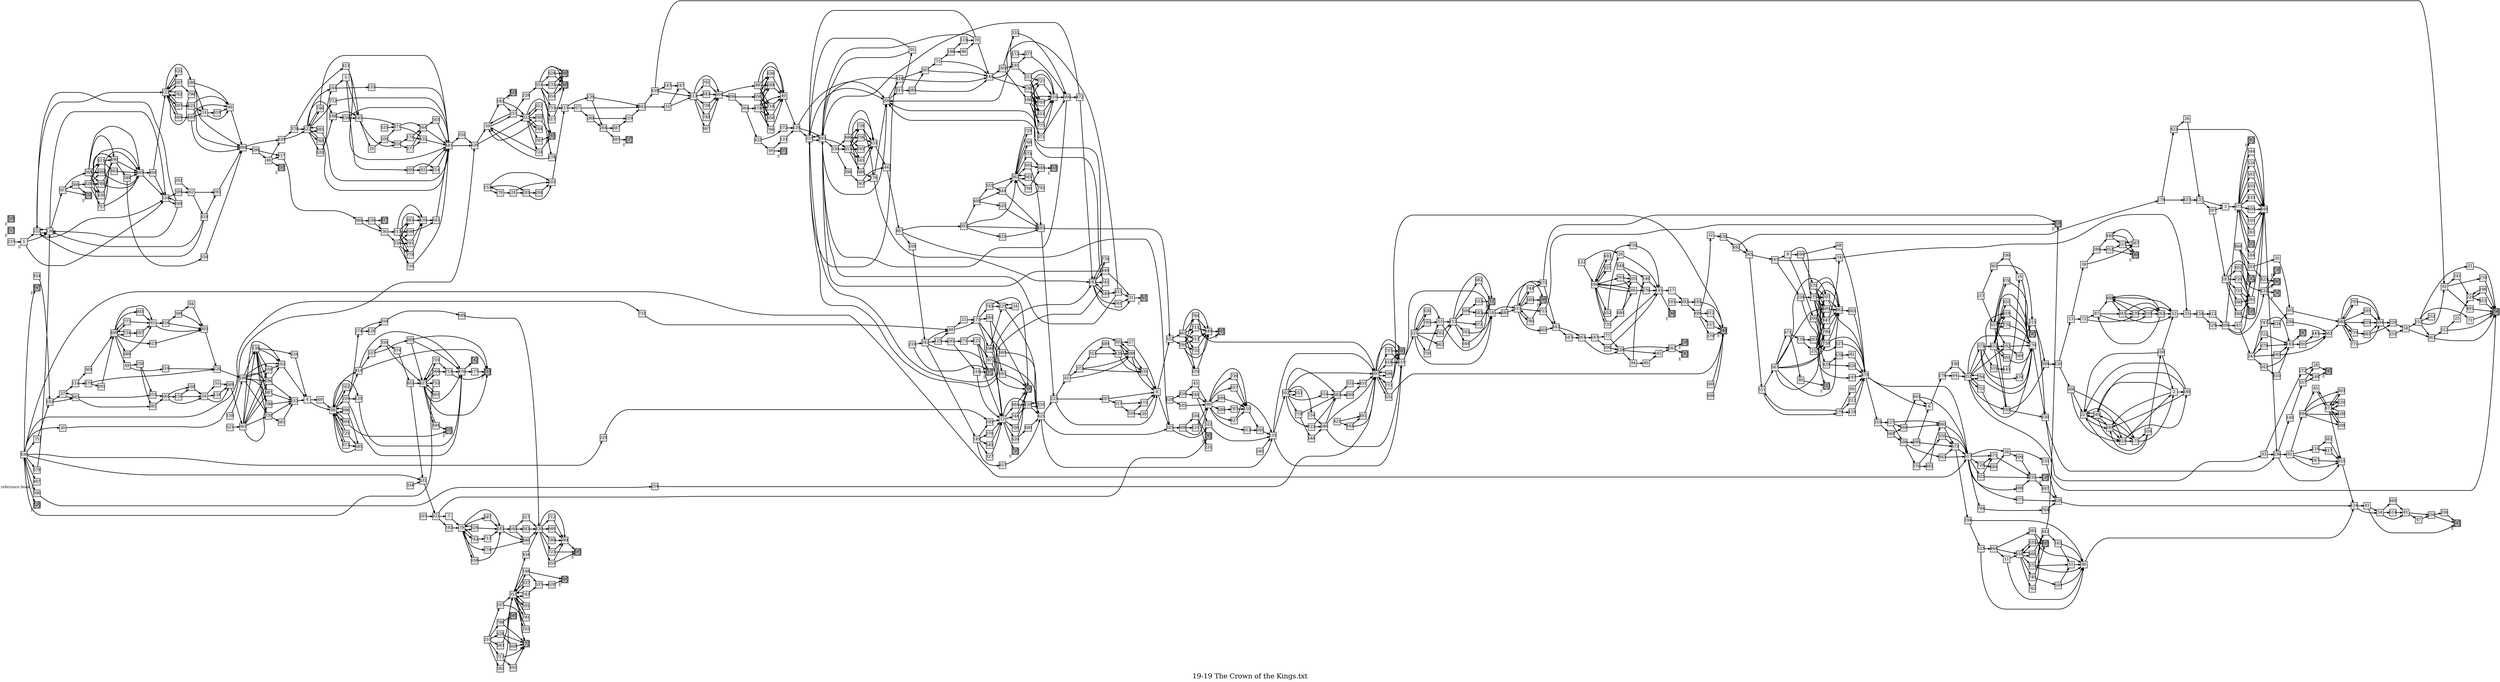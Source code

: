 digraph g{
  graph [ label="19-19 The Crown of the Kings.txt" rankdir=LR, ordering=out, fontsize=36, nodesep="0.35", ranksep="0.45"];
  node  [shape=rect, penwidth=2, fontsize=20, style=filled, fillcolor=grey90, margin="0,0", labelfloat=true, regular=true, fixedsize=true];
  edge  [labelfloat=true, penwidth=3, fontsize=12];
  1	[ xlabel="S" ];
  1 -> 222;
  1 -> 136;
  1 -> 534;
  2 -> 349;
  2 -> 180;
  2 -> 249;
  3 -> 375;
  4 -> 69;
  4 -> 98;
  5 -> 545;
  5 -> 260;
  6 -> 178;
  7 -> 79;
  8 -> 532;
  8 -> 325;
  9 -> 275;
  9 -> 166;
  9 -> 200;
  10 -> 247;
  10 -> 113;
  11 -> 516;
  11 -> 96;
  12 -> 159;
  12 -> 664;
  12 -> 748;
  12 -> 708;
  12 -> 639;
  12 -> 720;
  13 -> 38;
  13 -> 72;
  14 -> 318;
  14 -> 99;
  15	[ xlabel="E", shape=Msquare, fontsize=20, fillcolor=grey70 ];
  16 -> 55;
  16 -> 134;
  16 -> 269;
  17 -> 392;
  18 -> 515;
  18 -> 480;
  19 -> 285;
  19 -> 270;
  20 -> 141;
  21 -> 296;
  22 -> 171;
  23 -> 462;
  23 -> 707;
  23 -> 647;
  23 -> 790;
  23 -> 758;
  23 -> 605;
  24 -> 103;
  24 -> 283;
  25 -> 224;
  26 -> 137;
  27 -> 8;
  28 -> 182;
  29 -> 209;
  30 -> 539;
  31 -> 63;
  32 -> 538;
  33 -> 154;
  34 -> 225;
  35 -> 301;
  36 -> 513;
  36 -> 338;
  37 -> 114;
  37 -> 465;
  38 -> 288;
  38 -> 367;
  39 -> 8;
  40 -> 129;
  41 -> 54;
  41 -> 541;
  42 -> 542;
  43 -> 122;
  43 -> 243;
  44 -> 467;
  45 -> 90;
  46 -> 339;
  46 -> 117;
  46 -> 151;
  47 -> 256;
  48 -> 22;
  48 -> 171;
  49 -> 250;
  49 -> 324;
  50 -> 133;
  50 -> 273;
  51 -> 96;
  52 -> 33;
  53 -> 112;
  53 -> 18;
  54 -> 460;
  54 -> 514;
  54 -> 81;
  55 -> 269;
  56 -> 235;
  56 -> 299;
  57	[ xlabel="E", shape=Msquare, fontsize=20, fillcolor=grey70 ];
  58 -> 152;
  58 -> 363;
  59 -> 183;
  59 -> 257;
  60 -> 479;
  61 -> 302;
  61 -> 372;
  61 -> 388;
  62 -> 293;
  62 -> 419;
  63	[ xlabel="E", shape=Msquare, fontsize=20, fillcolor=grey70 ];
  64 -> 251;
  65 -> 458;
  65 -> 305;
  66 -> 276;
  66 -> 160;
  67 -> 342;
  67 -> 289;
  68 -> 479;
  69 -> 98;
  70 -> 144;
  70 -> 253;
  70 -> 493;
  71 -> 296;
  72 -> 87;
  72 -> 239;
  73 -> 186;
  73 -> 144;
  74 -> 33;
  75 -> 102;
  76	[ xlabel="E", shape=Msquare, fontsize=20, fillcolor=grey70 ];
  77 -> 141;
  77 -> 428;
  78 -> 153;
  78 -> 24;
  79 -> 245;
  79 -> 587;
  79 -> 626;
  79 -> 742;
  79 -> 774;
  79 -> 658;
  80 -> 42;
  81 -> 256;
  81 -> 47;
  82 -> 479;
  83 -> 441;
  83 -> 314;
  84 -> 305;
  85 -> 473;
  86 -> 70;
  87 -> 488;
  87 -> 341;
  87 -> 359;
  88 -> 40;
  88 -> 766;
  88 -> 636;
  88 -> 599;
  88 -> 718;
  88 -> 656;
  89 -> 333;
  90 -> 110;
  90 -> 739;
  90 -> 657;
  90 -> 699;
  90 -> 588;
  90 -> 627;
  90 -> 313;
  91 -> 494;
  91 -> 116;
  91 -> 267;
  91 -> 310;
  92 -> 241;
  92 -> 278;
  92 -> 491;
  93 -> 272;
  93 -> 236;
  94 -> 146;
  94 -> 80;
  95 -> 253;
  95 -> 493;
  96 -> 124;
  97 -> 425;
  97 -> 12;
  98 -> 120;
  98 -> 414;
  98 -> 259;
  98 -> 673;
  98 -> 767;
  98 -> 696;
  98 -> 604;
  98 -> 725;
  99 -> 384;
  100 -> 52;
  100 -> 227;
  100 -> 2;
  101 -> 392;
  102 -> 37;
  102 -> 465;
  103 -> 411;
  104 -> 282;
  104 -> 231;
  105 -> 448;
  106 -> 510;
  106 -> 793;
  106 -> 614;
  106 -> 775;
  106 -> 727;
  106 -> 671;
  107 -> 351;
  107 -> 172;
  108 -> 473;
  109 -> 242;
  110 -> 340;
  111	[ xlabel="E", shape=Msquare, fontsize=20, fillcolor=grey70 ];
  112 -> 15;
  112 -> 682;
  112 -> 594;
  112 -> 672;
  112 -> 783;
  112 -> 644;
  113 -> 304;
  113 -> 791;
  113 -> 643;
  113 -> 736;
  113 -> 749;
  113 -> 667;
  114 -> 369;
  114 -> 470;
  115 -> 8;
  116 -> 382;
  116 -> 417;
  117 -> 380;
  118 -> 479;
  119 -> 70;
  120 -> 476;
  121 -> 97;
  121 -> 57;
  121 -> 12;
  122	[ xlabel="E", shape=Msquare, fontsize=20, fillcolor=grey70 ];
  123 -> 286;
  123 -> 635;
  123 -> 607;
  123 -> 782;
  123 -> 697;
  123 -> 669;
  124 -> 41;
  124 -> 54;
  125 -> 48;
  125 -> 291;
  126 -> 358;
  127 -> 360;
  127 -> 466;
  127 -> 506;
  128	[ xlabel="E", shape=Msquare, fontsize=20, fillcolor=grey70 ];
  129 -> 206;
  129 -> 493;
  129 -> 253;
  130	[ xlabel="E", shape=Msquare, fontsize=20, fillcolor=grey70 ];
  131 -> 90;
  132 -> 20;
  132 -> 160;
  133 -> 129;
  134 -> 269;
  135 -> 397;
  135 -> 502;
  135 -> 519;
  136 -> 222;
  136 -> 534;
  136 -> 507;
  137 -> 3;
  137 -> 297;
  138 -> 234;
  138 -> 162;
  138 -> 650;
  138 -> 786;
  138 -> 687;
  138 -> 706;
  138 -> 730;
  139 -> 342;
  139 -> 264;
  140 -> 357;
  141 -> 17;
  141 -> 266;
  142	[ xlabel="E", shape=Msquare, fontsize=20, fillcolor=grey70 ];
  143 -> 19;
  144 -> 295;
  144 -> 536;
  144 -> 335;
  145 -> 347;
  145 -> 391;
  146 -> 141;
  147 -> 247;
  148 -> 800;
  148 -> 537;
  148 -> 351;
  149 -> 195;
  149 -> 570;
  149 -> 549;
  149 -> 327;
  149 -> 457;
  150 -> 13;
  150 -> 308;
  151	[ xlabel="E", shape=Msquare, fontsize=20, fillcolor=grey70 ];
  152 -> 21;
  152 -> 71;
  152 -> 252;
  152 -> 92;
  152 -> 363;
  153 -> 103;
  153 -> 283;
  153 -> 78;
  154 -> 412;
  154 -> 529;
  155 -> 441;
  156 -> 168;
  156 -> 16;
  157 -> 344;
  158 -> 198;
  159 -> 316;
  159 -> 425;
  160 -> 66;
  160 -> 205;
  160 -> 652;
  160 -> 693;
  160 -> 621;
  160 -> 763;
  160 -> 735;
  161 -> 9;
  161 -> 258;
  161 -> 74;
  162 -> 4;
  163 -> 96;
  163 -> 51;
  164 -> 481;
  164 -> 397;
  165	[ xlabel="E", shape=Msquare, fontsize=20, fillcolor=grey70 ];
  166 -> 68;
  166 -> 370;
  167 -> 77;
  167 -> 306;
  168 -> 16;
  169 -> 222;
  169 -> 136;
  169 -> 534;
  170 -> 203;
  170 -> 23;
  171 -> 225;
  171 -> 745;
  171 -> 584;
  171 -> 695;
  171 -> 660;
  171 -> 590;
  172	[ xlabel="E", shape=Msquare, fontsize=20, fillcolor=grey70 ];
  173 -> 377;
  174 -> 564;
  174 -> 435;
  175 -> 349;
  175 -> 554;
  175 -> 2;
  176 -> 206;
  176 -> 193;
  177 -> 214;
  178 -> 190;
  178 -> 64;
  179 -> 422;
  179 -> 437;
  180 -> 249;
  180 -> 227;
  180 -> 349;
  181 -> 90;
  182	[ xlabel="E", shape=Msquare, fontsize=20, fillcolor=grey70 ];
  183 -> 424;
  183 -> 323;
  183 -> 257;
  184 -> 448;
  185 -> 344;
  186 -> 119;
  186 -> 86;
  187 -> 281;
  187 -> 602;
  187 -> 726;
  187 -> 755;
  187 -> 690;
  187 -> 668;
  188 -> 545;
  188 -> 456;
  189 -> 430;
  190 -> 251;
  191 -> 377;
  191 -> 213;
  192 -> 79;
  193 -> 776;
  193 -> 649;
  193 -> 741;
  193 -> 640;
  193 -> 761;
  193 -> 31;
  194 -> 96;
  194 -> 523;
  195 -> 12;
  196 -> 296;
  196 -> 224;
  197 -> 479;
  198 -> 138;
  198 -> 162;
  198 -> 687;
  198 -> 706;
  198 -> 730;
  198 -> 786;
  198 -> 650;
  199 -> 19;
  200 -> 527;
  200 -> 429;
  201 -> 35;
  201 -> 423;
  202 -> 62;
  203 -> 333;
  204 -> 103;
  205 -> 276;
  206 -> 416;
  206 -> 311;
  207 -> 321;
  208 -> 473;
  209 -> 371;
  209 -> 354;
  210 -> 107;
  210 -> 798;
  210 -> 628;
  210 -> 683;
  210 -> 717;
  210 -> 582;
  211 -> 361;
  211 -> 557;
  212 -> 479;
  213 -> 510;
  213 -> 614;
  213 -> 671;
  213 -> 727;
  213 -> 775;
  213 -> 793;
  214	[ xlabel="E", shape=Msquare, fontsize=20, fillcolor=grey70 ];
  215 -> 399;
  215 -> 230;
  216 -> 242;
  216 -> 57;
  217 -> 115;
  217 -> 320;
  218 -> 57;
  218 -> 12;
  219 -> 342;
  220 -> 198;
  221 -> 53;
  221 -> 630;
  221 -> 795;
  221 -> 702;
  221 -> 662;
  221 -> 750;
  221 -> 18;
  222 -> 123;
  222 -> 136;
  222 -> 534;
  223 -> 367;
  223 -> 484;
  224 -> 196;
  224 -> 415;
  225 -> 34;
  225 -> 425;
  226 -> 473;
  227 -> 410;
  227 -> 349;
  227 -> 249;
  228 -> 551;
  229 -> 195;
  230 -> 236;
  230 -> 93;
  321 -> 282;
  232 -> 76;
  232 -> 290;
  232 -> 130;
  232 -> 385;
  233 -> 61;
  233 -> 287;
  233 -> 8;
  234 -> 4;
  235 -> 426;
  236 -> 140;
  236 -> 91;
  236 -> 310;
  237 -> 1;
  238	[ xlabel="E", shape=Msquare, fontsize=20, fillcolor=grey70 ];
  239 -> 262;
  239 -> 359;
  239 -> 488;
  240 -> 135;
  241 -> 224;
  242 -> 48;
  242 -> 125;
  242 -> 149;
  242 -> 57;
  243 -> 747;
  243 -> 722;
  243 -> 679;
  243 -> 593;
  243 -> 642;
  244 -> 5;
  244 -> 155;
  245 -> 546;
  245 -> 486;
  246 -> 90;
  246 -> 322;
  247 -> 113;
  248 -> 182;
  249 -> 175;
  249 -> 227;
  249 -> 410;
  250 -> 355;
  250 -> 381;
  251 -> 270;
  251 -> 373;
  251 -> 592;
  251 -> 619;
  251 -> 794;
  251 -> 752;
  251 -> 709;
  251 -> 296;
  253 -> 206;
  253 -> 493;
  253 -> 193;
  254 -> 397;
  255 -> 58;
  256 -> 336;
  256 -> 541;
  257 -> 228;
  257 -> 323;
  257 -> 59;
  258 -> 275;
  258 -> 197;
  259 -> 274;
  259 -> 414;
  259 -> 120;
  259 -> 476;
  260 -> 314;
  260 -> 83;
  261 -> 448;
  262 -> 87;
  262 -> 488;
  262 -> 52;
  263 -> 167;
  263 -> 428;
  264 -> 387;
  264 -> 487;
  265 -> 499;
  266	[ xlabel="E", shape=Msquare, fontsize=20, fillcolor=grey70 ];
  267 -> 310;
  268 -> 469;
  268 -> 490;
  268 -> 638;
  268 -> 611;
  268 -> 686;
  268 -> 788;
  268 -> 757;
  269 -> 561;
  270 -> 230;
  271 -> 97;
  271 -> 121;
  272 -> 28;
  272 -> 248;
  273	[ xlabel="E", shape=Msquare, fontsize=20, fillcolor=grey70 ];
  274 -> 358;
  274 -> 126;
  275 -> 462;
  275 -> 647;
  275 -> 707;
  275 -> 605;
  275 -> 790;
  275 -> 758;
  276 -> 141;
  277 -> 564;
  277 -> 435;
  278 -> 296;
  279 -> 60;
  279 -> 212;
  279 -> 118;
  279 -> 511;
  280 -> 307;
  280 -> 144;
  281 -> 448;
  282	[ xlabel="E", shape=Msquare, fontsize=20, fillcolor=grey70 ];
  283 -> 204;
  283 -> 103;
  284 -> 168;
  284 -> 156;
  284 -> 16;
  285	[ xlabel="E", shape=Msquare, fontsize=20, fillcolor=grey70 ];
  286 -> 99;
  286 -> 14;
  286 -> 384;
  287 -> 8;
  287 -> 217;
  288 -> 440;
  288 -> 352;
  289 -> 219;
  289 -> 264;
  290 -> 463;
  291 -> 271;
  291 -> 218;
  292	[ xlabel="E", shape=Msquare, fontsize=20, fillcolor=grey70 ];
  293 -> 384;
  294 -> 449;
  294 -> 670;
  294 -> 784;
  294 -> 711;
  294 -> 613;
  294 -> 732;
  295 -> 335;
  295 -> 191;
  295 -> 106;
  296	[ xlabel="E", shape=Msquare, fontsize=20, fillcolor=grey70 ];
  297 -> 3;
  297 -> 187;
  298 -> 117;
  298 -> 46;
  299 -> 332;
  300 -> 344;
  301 -> 580;
  302 -> 27;
  302 -> 388;
  302 -> 535;
  303 -> 473;
  304 -> 88;
  304 -> 496;
  305 -> 220;
  306 -> 141;
  306 -> 428;
  307 -> 73;
  307 -> 144;
  308 -> 175;
  308 -> 227;
  308 -> 410;
  309 -> 62;
  310 -> 124;
  311 -> 280;
  311 -> 95;
  312 -> 344;
  313 -> 340;
  314 -> 441;
  315	[ xlabel="E", shape=Msquare, fontsize=20, fillcolor=grey70 ];
  316 -> 159;
  317 -> 430;
  318 -> 99;
  319 -> 127;
  319 -> 560;
  320 -> 115;
  320 -> 39;
  321 -> 7;
  321 -> 192;
  322 -> 135;
  323 -> 165;
  323 -> 612;
  323 -> 785;
  323 -> 704;
  323 -> 797;
  323 -> 724;
  324 -> 220;
  325 -> 568;
  325 -> 322;
  326 -> 479;
  327 -> 12;
  328 -> 490;
  328 -> 469;
  328 -> 611;
  328 -> 788;
  328 -> 638;
  328 -> 757;
  328 -> 686;
  329 -> 58;
  330 -> 446;
  330 -> 553;
  330 -> 396;
  331 -> 451;
  332 -> 497;
  332 -> 128;
  333	[ xlabel="E", shape=Msquare, fontsize=20, fillcolor=grey70 ];
  334 -> 631;
  335 -> 566;
  336 -> 541;
  337 -> 356;
  337 -> 389;
  338 -> 450;
  338 -> 661;
  338 -> 598;
  338 -> 701;
  338 -> 778;
  338 -> 716;
  339 -> 378;
  339 -> 522;
  340 -> 135;
  341 -> 262;
  341 -> 239;
  341 -> 52;
  342 -> 439;
  342 -> 10;
  343 -> 430;
  344	[ xlabel="E", shape=Msquare, fontsize=20, fillcolor=grey70 ];
  345 -> 573;
  345 -> 517;
  346 -> 469;
  346 -> 558;
  347	[ xlabel="E", shape=Msquare, fontsize=20, fillcolor=grey70 ];
  348 -> 418;
  349 -> 249;
  349 -> 410;
  349 -> 227;
  350 -> 539;
  351 -> 434;
  351 -> 148;
  351 -> 637;
  351 -> 743;
  351 -> 591;
  351 -> 781;
  351 -> 703;
  352 -> 223;
  352 -> 484;
  353 -> 489;
  353 -> 436;
  354 -> 174;
  354 -> 277;
  355 -> 284;
  356 -> 374;
  356 -> 427;
  357 -> 28;
  357 -> 248;
  358 -> 189;
  359 -> 52;
  359 -> 488;
  359 -> 262;
  360 -> 517;
  360 -> 573;
  361 -> 199;
  361 -> 215;
  362 -> 505;
  362 -> 645;
  362 -> 700;
  362 -> 729;
  362 -> 768;
  362 -> 674;
  363 -> 512;
  363 -> 296;
  364 -> 474;
  364 -> 432;
  365 -> 479;
  366 -> 328;
  366 -> 574;
  367 -> 440;
  367 -> 223;
  368	[ xlabel="E", shape=Msquare, fontsize=20, fillcolor=grey70 ];
  369 -> 499;
  370 -> 462;
  370 -> 605;
  370 -> 647;
  370 -> 790;
  370 -> 758;
  370 -> 707;
  371 -> 564;
  371 -> 435;
  372 -> 353;
  372 -> 388;
  372 -> 535;
  373 -> 452;
  373 -> 531;
  373 -> 478;
  373 -> 270;
  374 -> 402;
  375 -> 562;
  375 -> 544;
  375 -> 524;
  375 -> 501;
  375 -> 455;
  375 -> 433;
  375 -> 409;
  375 -> 105;
  375 -> 261;
  375 -> 184;
  375 -> 315;
  376 -> 550;
  376 -> 482;
  377 -> 566;
  378 -> 413;
  378 -> 522;
  379 -> 344;
  380 -> 530;
  380 -> 36;
  381 -> 284;
  382 -> 310;
  383 -> 331;
  383 -> 509;
  384 -> 339;
  384 -> 298;
  385	[ xlabel="E", shape=Msquare, fontsize=20, fillcolor=grey70 ];
  386	[ xlabel="E", shape=Msquare, fontsize=20, fillcolor=grey70 ];
  387 -> 219;
  388 -> 535;
  388 -> 8;
  388 -> 302;
  389 -> 476;
  389 -> 214;
  389 -> 427;
  390 -> 6;
  390 -> 573;
  391 -> 445;
  391 -> 463;
  392 -> 185;
  392 -> 498;
  393 -> 408;
  393 -> 362;
  393 -> 485;
  393 -> 431;
  394 -> 495;
  395 -> 405;
  395 -> 96;
  396 -> 563;
  397 -> 483;
  397 -> 519;
  397 -> 737;
  397 -> 618;
  397 -> 596;
  397 -> 773;
  397 -> 632;
  398 -> 84;
  398 -> 305;
  399 -> 150;
  400	[ xlabel="E", shape=Msquare, fontsize=20, fillcolor=grey70 ];
  401	[ xlabel="E", shape=Msquare, fontsize=20, fillcolor=grey70 ];
  402 -> 427;
  402 -> 631;
  403 -> 517;
  403 -> 6;
  404 -> 123;
  404 -> 534;
  405	[ xlabel="E", shape=Msquare, fontsize=20, fillcolor=grey70 ];
  406 -> 344;
  407	[ xlabel="reference book 1" ];
  408 -> 555;
  408 -> 444;
  408 -> 520;
  409 -> 448;
  410 -> 180;
  410 -> 2;
  410 -> 175;
  411 -> 139;
  411 -> 67;
  412 -> 508;
  413 -> 545;
  413 -> 441;
  414 -> 476;
  414 -> 337;
  414 -> 214;
  415 -> 296;
  416 -> 307;
  416 -> 144;
  416 -> 253;
  416 -> 493;
  417 -> 310;
  418	[ xlabel="E", shape=Msquare, fontsize=20, fillcolor=grey70 ];
  419 -> 222;
  419 -> 136;
  419 -> 293;
  420	[ xlabel="E", shape=Msquare, fontsize=20, fillcolor=grey70 ];
  421 -> 481;
  421 -> 164;
  422 -> 26;
  422 -> 448;
  423 -> 385;
  424	[ xlabel="E", shape=Msquare, fontsize=20, fillcolor=grey70 ];
  425 -> 233;
  425 -> 325;
  425 -> 135;
  426 -> 124;
  427 -> 710;
  427 -> 666;
  427 -> 694;
  427 -> 753;
  427 -> 601;
  427 -> 476;
  427 -> 214;
  428 -> 542;
  428 -> 42;
  428 -> 94;
  429 -> 578;
  429 -> 326;
  430 -> 394;
  430 -> 712;
  430 -> 646;
  430 -> 789;
  430 -> 721;
  430 -> 655;
  431 -> 485;
  432 -> 572;
  432 -> 50;
  433 -> 448;
  434 -> 430;
  435 -> 441;
  436 -> 388;
  436 -> 535;
  437 -> 137;
  438 -> 447;
  438 -> 517;
  438 -> 733;
  438 -> 30;
  438 -> 75;
  438 -> 229;
  438 -> 631;
  438 -> 579;
  438 -> 407;
  438 -> 500;
  438 -> 420;
  439 -> 92;
  439 -> 147;
  439 -> 113;
  440 -> 484;
  440 -> 223;
  441 -> 350;
  441 -> 539;
  442 -> 576;
  442 -> 163;
  443 -> 263;
  443 -> 547;
  444 -> 362;
  444 -> 485;
  445 -> 463;
  446 -> 453;
  446 -> 688;
  446 -> 738;
  446 -> 756;
  446 -> 765;
  446 -> 641;
  447	[ xlabel="E", shape=Msquare, fontsize=20, fillcolor=grey70 ];
  448 -> 236;
  449 -> 401;
  450 -> 543;
  451 -> 397;
  452 -> 270;
  452 -> 651;
  452 -> 619;
  452 -> 709;
  452 -> 592;
  452 -> 691;
  453 -> 44;
  454 -> 102;
  455 -> 448;
  456 -> 441;
  456 -> 545;
  457 -> 425;
  458 -> 398;
  458 -> 305;
  459 -> 45;
  459 -> 246;
  460 -> 81;
  461 -> 449;
  461 -> 613;
  461 -> 711;
  461 -> 732;
  461 -> 670;
  461 -> 784;
  462 -> 365;
  463 -> 580;
  464 -> 395;
  464 -> 516;
  464 -> 11;
  465 -> 355;
  465 -> 381;
  465 -> 37;
  466 -> 403;
  466 -> 360;
  467 -> 393;
  467 -> 325;
  467 -> 109;
  468 -> 201;
  468 -> 122;
  468 -> 232;
  469 -> 404;
  469 -> 534;
  470 -> 220;
  470 -> 265;
  471 -> 170;
  471 -> 89;
  472 -> 493;
  472 -> 193;
  473 -> 85;
  473 -> 303;
  473 -> 226;
  473 -> 108;
  473 -> 208;
  473 -> 310;
  474 -> 40;
  474 -> 718;
  474 -> 636;
  474 -> 656;
  474 -> 766;
  474 -> 599;
  475 -> 576;
  475 -> 443;
  476 -> 142;
  476 -> 177;
  477	[ xlabel="E", shape=Msquare, fontsize=20, fillcolor=grey70 ];
  478 -> 270;
  479 -> 6;
  479 -> 517;
  479 -> 319;
  480 -> 386;
  480 -> 515;
  481 -> 397;
  482 -> 360;
  483	[ xlabel="E", shape=Msquare, fontsize=20, fillcolor=grey70 ];
  484	[ xlabel="E", shape=Msquare, fontsize=20, fillcolor=grey70 ];
  485 -> 532;
  485 -> 233;
  486 -> 430;
  487 -> 577;
  488 -> 52;
  488 -> 341;
  489 -> 436;
  490 -> 469;
  490 -> 346;
  491 -> 296;
  492 -> 179;
  492 -> 565;
  493 -> 553;
  493 -> 330;
  493 -> 206;
  493 -> 253;
  494 -> 85;
  494 -> 303;
  494 -> 226;
  494 -> 108;
  494 -> 208;
  495	[ xlabel="E", shape=Msquare, fontsize=20, fillcolor=grey70 ];
  496 -> 556;
  496 -> 364;
  497 -> 426;
  498 -> 32;
  498 -> 312;
  498 -> 157;
  498 -> 379;
  499 -> 65;
  499 -> 603;
  499 -> 777;
  499 -> 734;
  499 -> 623;
  499 -> 689;
  499 -> 49;
  500 -> 254;
  501 -> 448;
  502 -> 383;
  502 -> 397;
  502 -> 754;
  502 -> 653;
  502 -> 616;
  502 -> 779;
  502 -> 723;
  503 -> 441;
  504 -> 329;
  504 -> 255;
  505 -> 348;
  505 -> 485;
  506 -> 390;
  506 -> 345;
  506 -> 376;
  507 -> 268;
  507 -> 366;
  507 -> 574;
  508 -> 375;
  508 -> 43;
  508 -> 122;
  508 -> 232;
  509 -> 451;
  510 -> 566;
  511 -> 567;
  511 -> 279;
  512 -> 25;
  512 -> 296;
  513 -> 450;
  513 -> 701;
  513 -> 778;
  513 -> 598;
  513 -> 716;
  513 -> 661;
  514 -> 81;
  515 -> 475;
  515 -> 744;
  515 -> 609;
  515 -> 715;
  515 -> 780;
  515 -> 665;
  516 -> 633;
  516 -> 606;
  516 -> 675;
  516 -> 740;
  516 -> 762;
  517 -> 56;
  517 -> 571;
  517 -> 728;
  517 -> 622;
  517 -> 677;
  517 -> 698;
  517 -> 799;
  518	[ xlabel="E", shape=Msquare, fontsize=20, fillcolor=grey70 ];
  519 -> 18;
  519 -> 221;
  520 -> 485;
  521 -> 561;
  522 -> 244;
  522 -> 188;
  522 -> 746;
  522 -> 772;
  522 -> 685;
  522 -> 760;
  522 -> 620;
  523 -> 464;
  523 -> 96;
  524 -> 448;
  525 -> 371;
  526 -> 800;
  527 -> 479;
  528 -> 459;
  528 -> 181;
  529 -> 508;
  530 -> 477;
  530 -> 36;
  531 -> 143;
  532 -> 461;
  532 -> 294;
  533 -> 15;
  534 -> 309;
  534 -> 169;
  535 -> 8;
  536 -> 510;
  536 -> 727;
  536 -> 793;
  536 -> 614;
  536 -> 671;
  536 -> 775;
  537 -> 526;
  538 -> 565;
  538 -> 492;
  539 -> 59;
  539 -> 323;
  540	[ xlabel="E", shape=Msquare, fontsize=20, fillcolor=grey70 ];
  541	[ xlabel="E", shape=Msquare, fontsize=20, fillcolor=grey70 ];
  542 -> 238;
  542 -> 292;
  543 -> 441;
  544 -> 448;
  545 -> 371;
  545 -> 354;
  545 -> 29;
  546 -> 317;
  546 -> 343;
  546 -> 486;
  547 -> 263;
  548 -> 146;
  548 -> 205;
  549 -> 12;
  550 -> 517;
  550 -> 573;
  551 -> 368;
  551 -> 400;
  551 -> 624;
  551 -> 731;
  551 -> 654;
  551 -> 751;
  551 -> 617;
  552 -> 4;
  553 -> 453;
  553 -> 738;
  553 -> 641;
  553 -> 688;
  553 -> 765;
  553 -> 756;
  554 -> 249;
  554 -> 227;
  554 -> 100;
  555 -> 362;
  555 -> 444;
  556 -> 40;
  556 -> 636;
  556 -> 718;
  556 -> 766;
  556 -> 599;
  556 -> 656;
  557 -> 676;
  557 -> 619;
  557 -> 770;
  557 -> 592;
  557 -> 709;
  558 -> 384;
  559 -> 51;
  559 -> 96;
  560 -> 466;
  560 -> 506;
  561 -> 162;
  561 -> 138;
  561 -> 730;
  561 -> 687;
  561 -> 786;
  561 -> 706;
  561 -> 650;
  562	[ xlabel="E", shape=Msquare, fontsize=20, fillcolor=grey70 ];
  563 -> 44;
  563 -> 176;
  564 -> 503;
  564 -> 441;
  565 -> 161;
  565 -> 511;
  566 -> 472;
  566 -> 493;
  567 -> 471;
  567 -> 462;
  567 -> 758;
  567 -> 605;
  567 -> 790;
  567 -> 707;
  567 -> 647;
  568 -> 104;
  568 -> 131;
  568 -> 90;
  569 -> 215;
  570 -> 12;
  571 -> 332;
  572 -> 129;
  573 -> 517;
  573 -> 194;
  574	[ xlabel="E", shape=Msquare, fontsize=20, fillcolor=grey70 ];
  575	[ xlabel="E", shape=Msquare, fontsize=20, fillcolor=grey70 ];
  576	[ xlabel="E", shape=Msquare, fontsize=20, fillcolor=grey70 ];
  577	[ xlabel="E", shape=Msquare, fontsize=20, fillcolor=grey70 ];
  578 -> 82;
  579 -> 136;
  580 -> 504;
  580 -> 705;
  580 -> 595;
  580 -> 659;
  580 -> 719;
  580 -> 771;
  581 -> 552;
  582 -> 351;
  583 -> 18;
  584 -> 769;
  584 -> 12;
  585 -> 98;
  586 -> 383;
  586 -> 397;
  586 -> 519;
  587 -> 245;
  588 -> 787;
  589 -> 99;
  589 -> 14;
  589 -> 384;
  590 -> 225;
  590 -> 769;
  591 -> 351;
  592 -> 270;
  592 -> 569;
  593 -> 145;
  593 -> 463;
  594 -> 533;
  594 -> 583;
  595 -> 504;
  596 -> 397;
  597 -> 65;
  598 -> 543;
  599 -> 40;
  600 -> 425;
  601 -> 427;
  602 -> 281;
  603 -> 65;
  604 -> 575;
  604 -> 98;
  605 -> 462;
  606 -> 516;
  606 -> 442;
  607 -> 123;
  607 -> 796;
  608 -> 172;
  609 -> 386;
  610 -> 145;
  611 -> 490;
  611 -> 663;
  612 -> 678;
  612 -> 323;
  613 -> 449;
  614 -> 510;
  615 -> 493;
  615 -> 206;
  615 -> 31;
  616 -> 383;
  617 -> 368;
  618 -> 483;
  618 -> 519;
  619 -> 270;
  620 -> 244;
  620 -> 188;
  621 -> 160;
  621 -> 759;
  622 -> 571;
  622 -> 332;
  623 -> 305;
  624 -> 400;
  624 -> 368;
  625 -> 99;
  625 -> 14;
  625 -> 384;
  626 -> 79;
  626 -> 245;
  627 -> 135;
  627 -> 110;
  628 -> 172;
  628 -> 608;
  629	[ xlabel="E", shape=Msquare, fontsize=20, fillcolor=grey70 ];
  630 -> 221;
  631 -> 321;
  632 -> 344;
  632 -> 397;
  633 -> 516;
  633 -> 405;
  634 -> 301;
  635 -> 123;
  636 -> 40;
  637 -> 351;
  638 -> 469;
  638 -> 490;
  639 -> 769;
  639 -> 600;
  640 -> 193;
  640 -> 615;
  641 -> 453;
  642 -> 145;
  642 -> 610;
  643 -> 304;
  644 -> 15;
  645 -> 362;
  645 -> 792;
  646 -> 394;
  647 -> 74;
  647 -> 462;
  648 -> 586;
  649 -> 493;
  649 -> 206;
  649 -> 31;
  650 -> 162;
  651 -> 452;
  651 -> 270;
  652 -> 20;
  653 -> 502;
  654 -> 368;
  654 -> 400;
  655 -> 394;
  655 -> 495;
  656 -> 40;
  657 -> 110;
  658 -> 79;
  658 -> 245;
  659 -> 504;
  660 -> 425;
  661 -> 450;
  662 -> 112;
  663 -> 469;
  664 -> 769;
  664 -> 159;
  665 -> 443;
  666 -> 427;
  666 -> 714;
  667 -> 304;
  668 -> 281;
  668 -> 448;
  669 -> 123;
  669 -> 589;
  670 -> 449;
  671 -> 510;
  671 -> 566;
  672 -> 15;
  673 -> 98;
  673 -> 585;
  674 -> 348;
  675 -> 442;
  675 -> 51;
  675 -> 96;
  676 -> 557;
  676 -> 270;
  677 -> 426;
  678 -> 59;
  679 -> 145;
  680 -> 66;
  680 -> 205;
  681 -> 504;
  681 -> 329;
  682 -> 15;
  683 -> 351;
  684 -> 56;
  685 -> 522;
  685 -> 441;
  686 -> 469;
  687 -> 552;
  688 -> 453;
  688 -> 176;
  689 -> 65;
  690 -> 281;
  691 -> 270;
  691 -> 452;
  692 -> 172;
  693 -> 160;
  694 -> 575;
  694 -> 427;
  695 -> 769;
  696 -> 98;
  696 -> 585;
  697 -> 123;
  697 -> 625;
  698 -> 332;
  699 -> 110;
  700 -> 348;
  701 -> 450;
  702 -> 112;
  703 -> 351;
  704 -> 323;
  705 -> 580;
  705 -> 504;
  706 -> 552;
  707 -> 462;
  707 -> 479;
  708 -> 769;
  709 -> 399;
  709 -> 230;
  710 -> 427;
  710 -> 714;
  711 -> 449;
  712 -> 394;
  713 -> 245;
  714 -> 476;
  714 -> 214;
  715 -> 576;
  715 -> 443;
  716 -> 441;
  717 -> 172;
  717 -> 692;
  718 -> 40;
  719 -> 580;
  719 -> 681;
  720	[ xlabel="E", shape=Msquare, fontsize=20, fillcolor=grey70 ];
  721 -> 394;
  721 -> 495;
  722 -> 145;
  723 -> 383;
  723 -> 586;
  724 -> 165;
  724 -> 59;
  725 -> 98;
  725 -> 585;
  726 -> 281;
  727 -> 510;
  728 -> 571;
  728 -> 684;
  729 -> 362;
  730 -> 552;
  730 -> 581;
  731 -> 368;
  731 -> 400;
  732 -> 449;
  733 -> 48;
  734 -> 499;
  734 -> 597;
  735 -> 160;
  735 -> 680;
  736 -> 304;
  737 -> 483;
  737 -> 519;
  738 -> 453;
  738 -> 176;
  739 -> 110;
  740 -> 442;
  740 -> 405;
  740 -> 559;
  741 -> 206;
  741 -> 253;
  742 -> 79;
  742 -> 713;
  743 -> 351;
  743 -> 537;
  744 -> 515;
  744 -> 475;
  745 -> 769;
  745 -> 225;
  746 -> 522;
  746 -> 441;
  747 -> 145;
  747 -> 634;
  748 -> 769;
  748 -> 159;
  749 -> 304;
  750 -> 53;
  751 -> 411;
  752 -> 270;
  752 -> 251;
  753 -> 438;
  754 -> 586;
  755 -> 281;
  755 -> 629;
  756 -> 453;
  757 -> 490;
  757 -> 469;
  758 -> 462;
  758 -> 479;
  759 -> 141;
  760 -> 522;
  760 -> 441;
  761 -> 31;
  762 -> 442;
  763 -> 205;
  763 -> 66;
  764 -> 426;
  765 -> 453;
  766 -> 40;
  767 -> 98;
  768 -> 362;
  769	[ xlabel="E", shape=Msquare, fontsize=20, fillcolor=grey70 ];
  770 -> 270;
  770 -> 557;
  771 -> 580;
  771 -> 504;
  772 -> 441;
  773 -> 344;
  773 -> 483;
  774 -> 486;
  775 -> 510;
  776 -> 193;
  777 -> 499;
  777 -> 65;
  778 -> 450;
  779 -> 383;
  779 -> 648;
  780 -> 515;
  780 -> 386;
  781 -> 351;
  782 -> 123;
  783 -> 18;
  784 -> 449;
  784 -> 397;
  784 -> 401;
  785 -> 165;
  785 -> 59;
  786 -> 162;
  786 -> 552;
  787 -> 110;
  788 -> 490;
  788 -> 469;
  789 -> 394;
  790 -> 462;
  791 -> 304;
  792 -> 362;
  793 -> 510;
  794 -> 251;
  794 -> 270;
  795 -> 53;
  796 -> 123;
  797 -> 165;
  798 -> 172;
  798 -> 540;
  799 -> 764;
  800	[ xlabel="E", shape=Msquare, fontsize=20, fillcolor=grey70 ];
  
  
  
  
  
}

